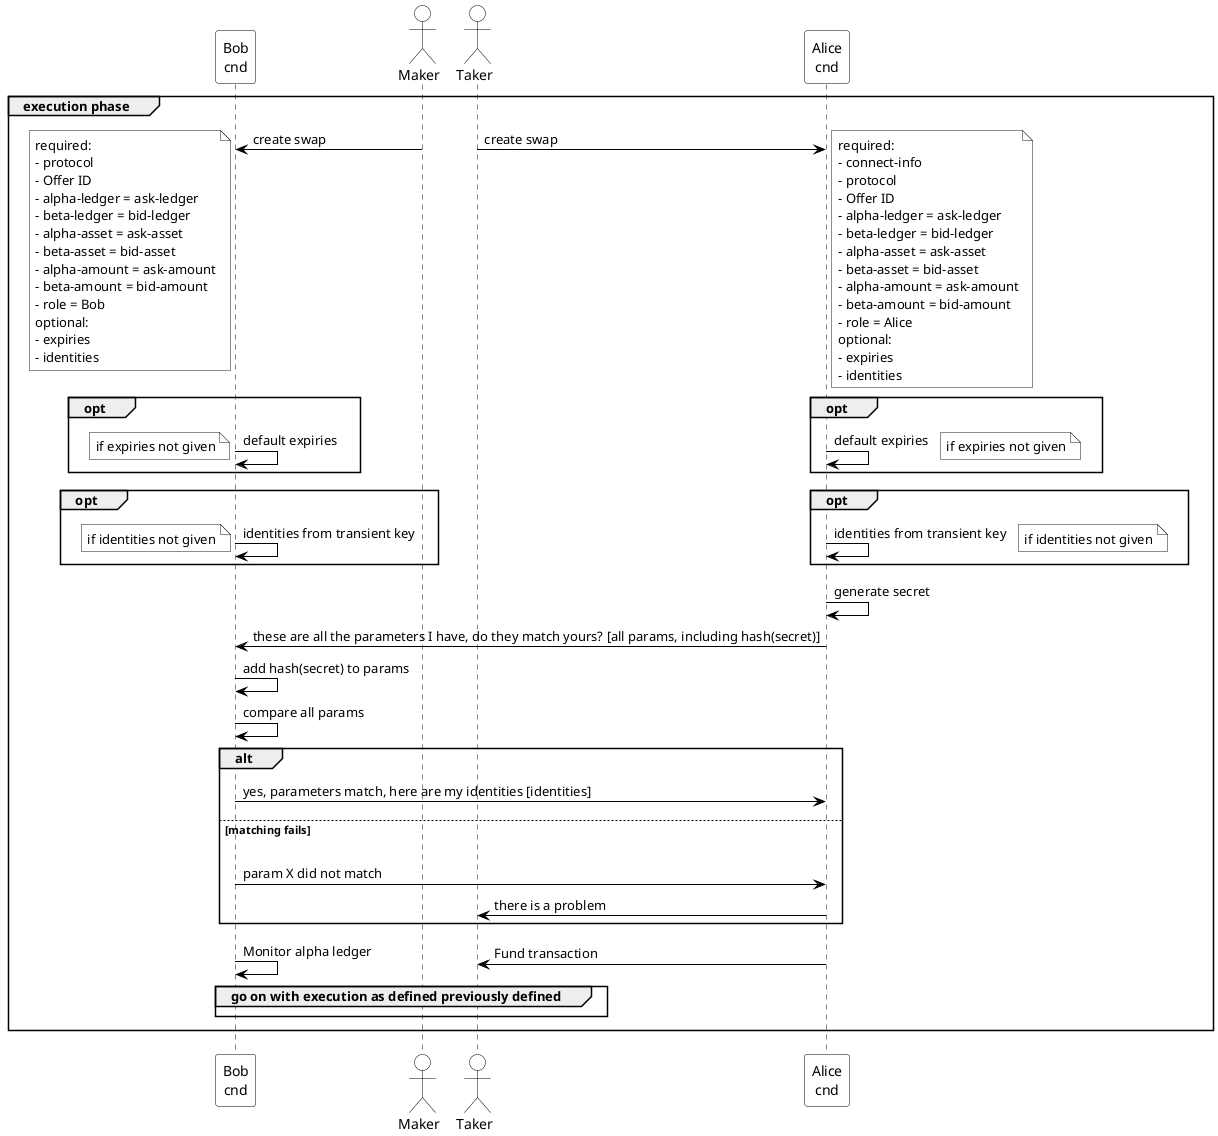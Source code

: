 ' DIAGRAM #########################################
' Execution phase messaging
' #################################################
@startuml
' #################################################
' SETTINGS: color settings of diagram
' #################################################
skinparam sequence {
	BorderColor black
	ArrowColor black
	ActorBorderColor black
	LifeLineBorderColor black
	LifeLineBackgroundColor white
	
	ParticipantBorderColor black
	ParticipantBackgroundColor white
	ParticipantFontColor black
	
	ActorBackgroundColor white
	ActorFontColor black
}
' #################################################
' ACTORS
' #################################################
participant "Bob\ncnd" as BC
actor Maker as M
actor Taker as T
participant "Alice\ncnd" as AC

' allow parallelism
!pragma teoz true

' #################################################
' DIAGRAM
' #################################################
group execution phase
    T->AC: create swap
    note right #white
        required:
        - connect-info
        - protocol
        - Offer ID
        - alpha-ledger = ask-ledger
        - beta-ledger = bid-ledger
        - alpha-asset = ask-asset
        - beta-asset = bid-asset
        - alpha-amount = ask-amount
        - beta-amount = bid-amount
        - role = Alice
        optional:
        - expiries
        - identities
    end note
    & M->BC: create swap
    note left #white
        required:
        - protocol
        - Offer ID
        - alpha-ledger = ask-ledger
        - beta-ledger = bid-ledger
        - alpha-asset = ask-asset
        - beta-asset = bid-asset
        - alpha-amount = ask-amount
        - beta-amount = bid-amount
        - role = Bob
        optional:
        - expiries
        - identities
    end note
    opt
        AC->AC: default expiries
        note right #white
            if expiries not given
        end note
    end
    & opt
        BC->BC: default expiries
        note left #white
            if expiries not given
        end note
    end
    opt
        AC->AC: identities from transient key
        note right #white
            if identities not given
        end note
    end
    & opt
        BC->BC: identities from transient key
        note left #white
            if identities not given
        end note
    end
    AC->AC: generate secret
    AC->BC: these are all the parameters I have, do they match yours? [all params, including hash(secret)]
    BC->BC: add hash(secret) to params
    BC->BC: compare all params
    alt
        BC->AC: yes, parameters match, here are my identities [identities]
    else matching fails
        BC->AC: \nparam X did not match
        AC->T: there is a problem
    end
    AC->T: Fund transaction
    & BC->BC: Monitor alpha ledger
    group go on with execution as defined previously defined
    end
end

@enduml

